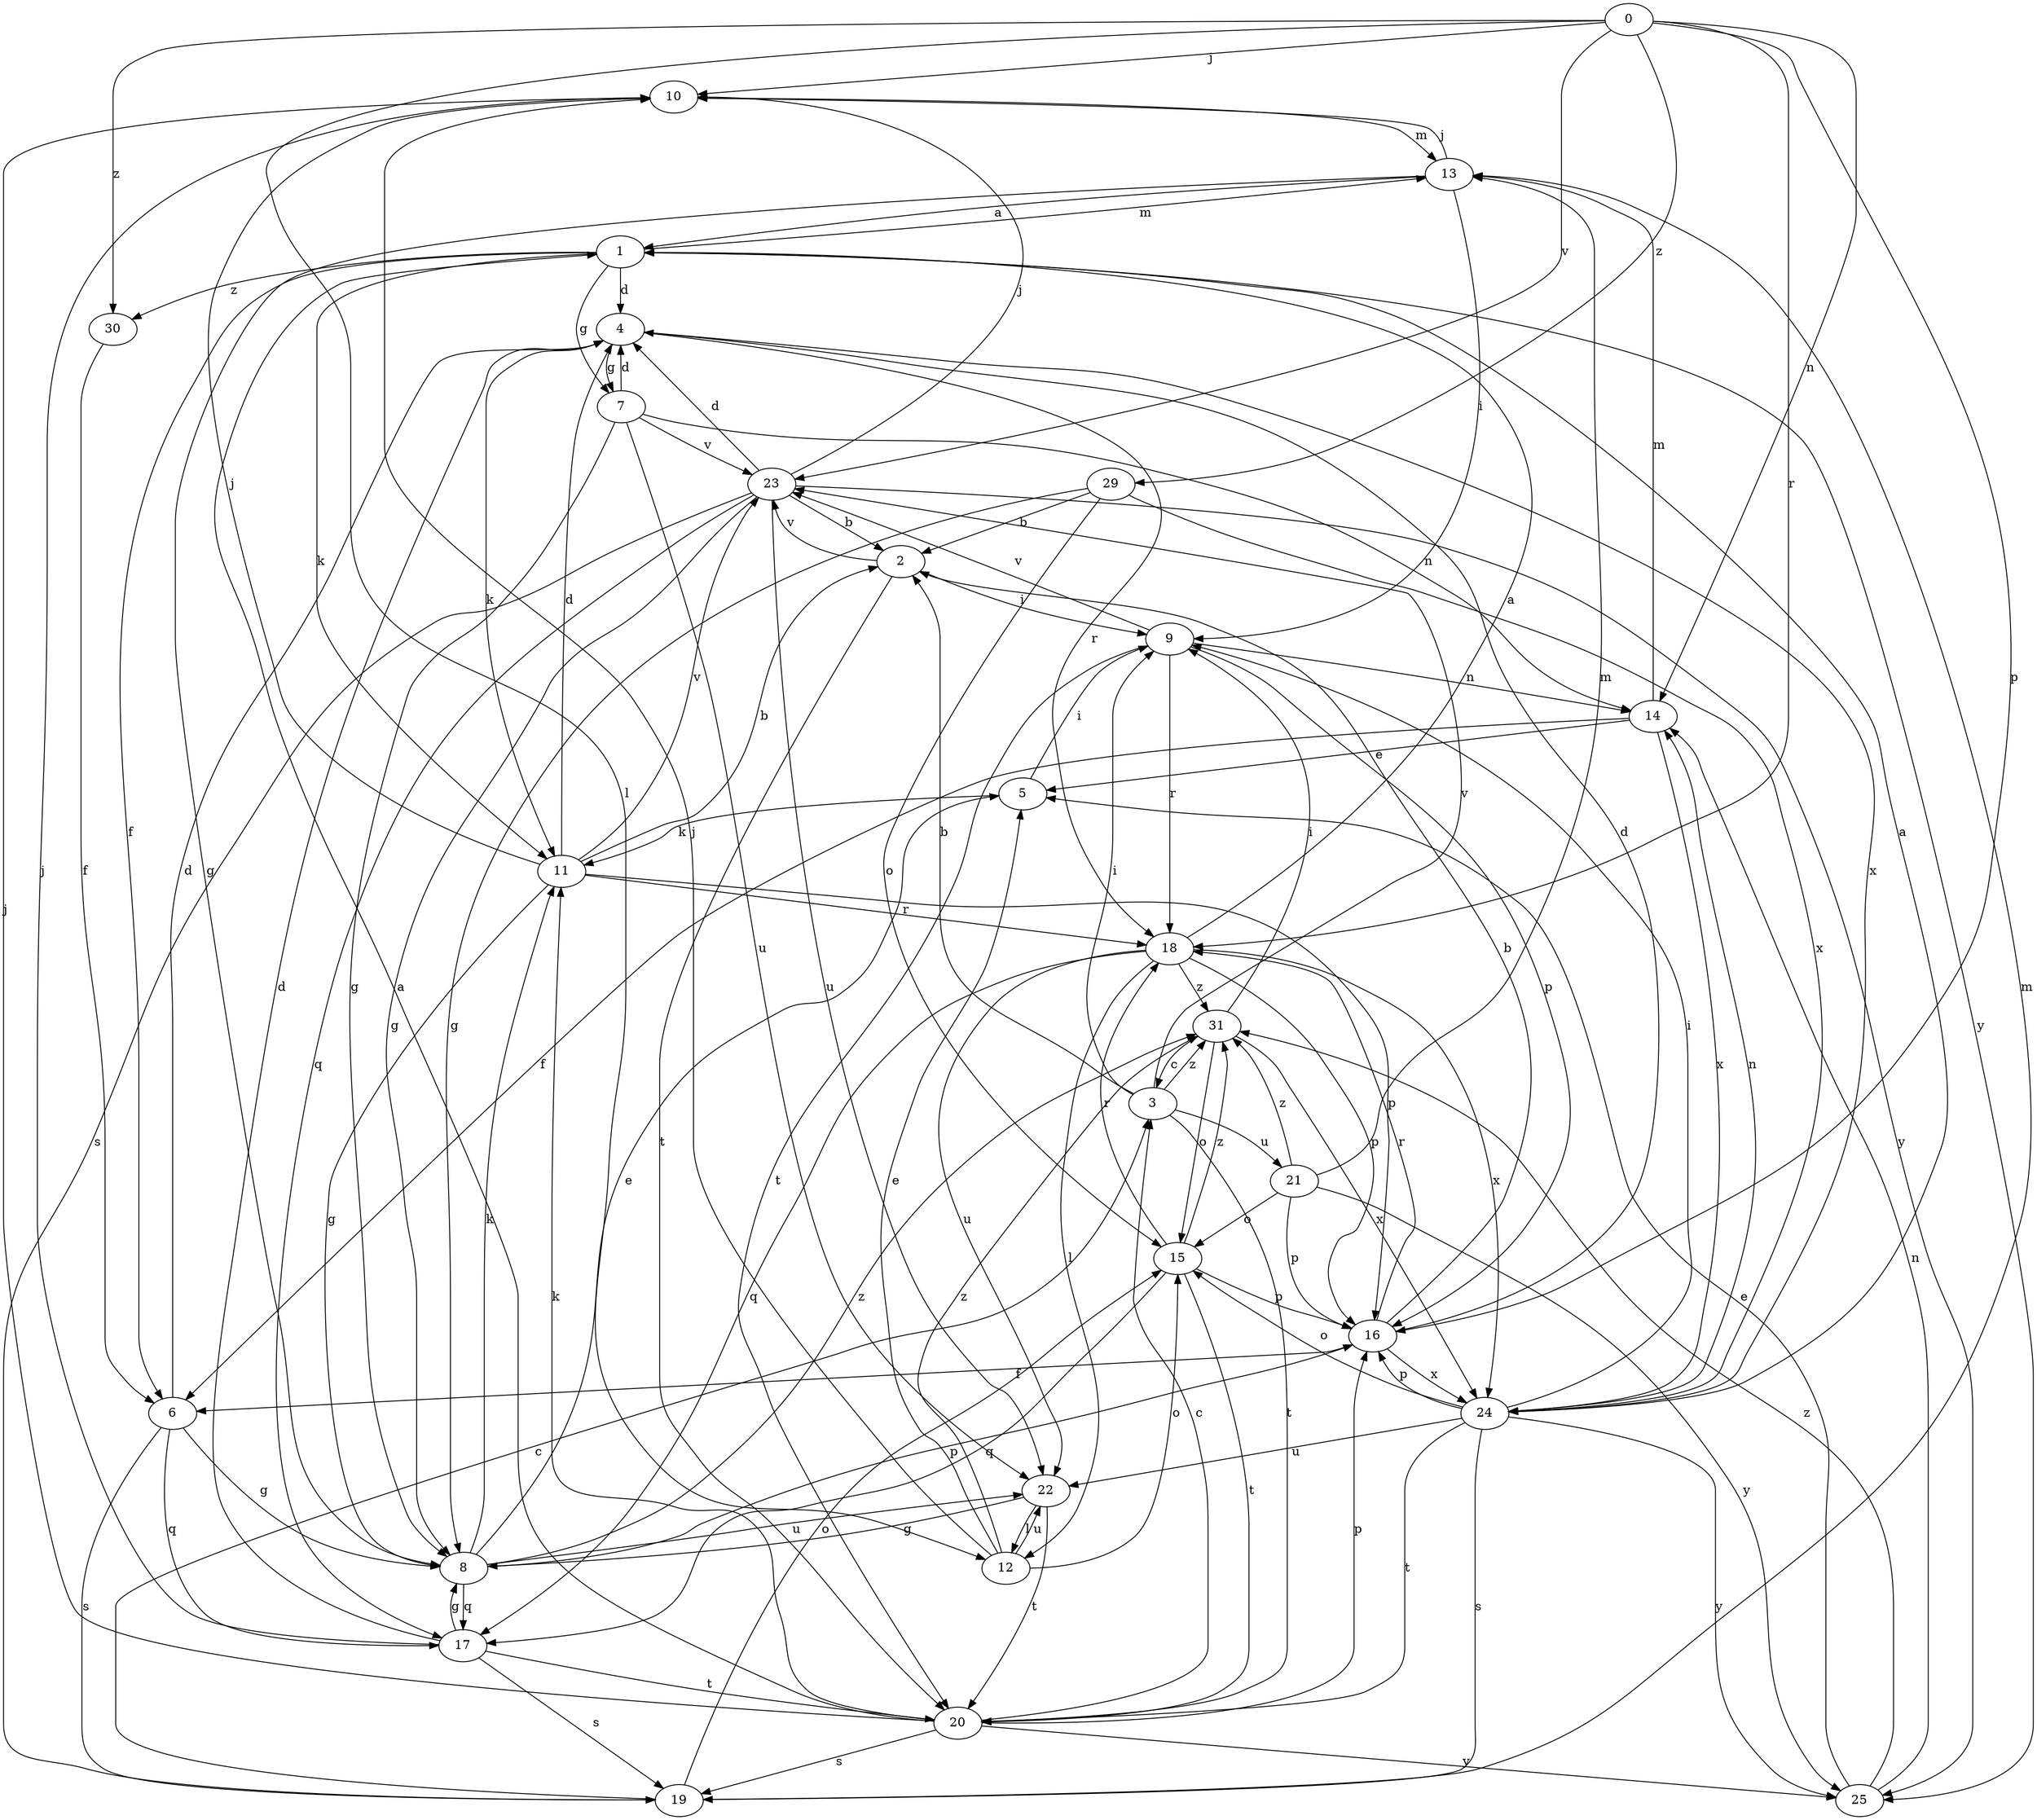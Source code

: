 strict digraph  {
0;
1;
2;
3;
4;
5;
6;
7;
8;
9;
10;
11;
12;
13;
14;
15;
16;
17;
18;
19;
20;
21;
22;
23;
24;
25;
29;
30;
31;
0 -> 10  [label=j];
0 -> 12  [label=l];
0 -> 14  [label=n];
0 -> 16  [label=p];
0 -> 18  [label=r];
0 -> 23  [label=v];
0 -> 29  [label=z];
0 -> 30  [label=z];
1 -> 4  [label=d];
1 -> 6  [label=f];
1 -> 7  [label=g];
1 -> 11  [label=k];
1 -> 13  [label=m];
1 -> 25  [label=y];
1 -> 30  [label=z];
2 -> 9  [label=i];
2 -> 20  [label=t];
2 -> 23  [label=v];
3 -> 2  [label=b];
3 -> 9  [label=i];
3 -> 20  [label=t];
3 -> 21  [label=u];
3 -> 23  [label=v];
3 -> 31  [label=z];
4 -> 7  [label=g];
4 -> 11  [label=k];
4 -> 18  [label=r];
4 -> 24  [label=x];
5 -> 9  [label=i];
5 -> 11  [label=k];
6 -> 4  [label=d];
6 -> 8  [label=g];
6 -> 17  [label=q];
6 -> 19  [label=s];
7 -> 4  [label=d];
7 -> 8  [label=g];
7 -> 14  [label=n];
7 -> 22  [label=u];
7 -> 23  [label=v];
8 -> 5  [label=e];
8 -> 11  [label=k];
8 -> 16  [label=p];
8 -> 17  [label=q];
8 -> 22  [label=u];
8 -> 31  [label=z];
9 -> 14  [label=n];
9 -> 16  [label=p];
9 -> 18  [label=r];
9 -> 20  [label=t];
9 -> 23  [label=v];
10 -> 13  [label=m];
11 -> 2  [label=b];
11 -> 4  [label=d];
11 -> 8  [label=g];
11 -> 10  [label=j];
11 -> 16  [label=p];
11 -> 18  [label=r];
11 -> 23  [label=v];
12 -> 5  [label=e];
12 -> 10  [label=j];
12 -> 15  [label=o];
12 -> 22  [label=u];
12 -> 31  [label=z];
13 -> 1  [label=a];
13 -> 8  [label=g];
13 -> 9  [label=i];
13 -> 10  [label=j];
14 -> 5  [label=e];
14 -> 6  [label=f];
14 -> 13  [label=m];
14 -> 24  [label=x];
15 -> 16  [label=p];
15 -> 17  [label=q];
15 -> 18  [label=r];
15 -> 20  [label=t];
15 -> 31  [label=z];
16 -> 2  [label=b];
16 -> 4  [label=d];
16 -> 6  [label=f];
16 -> 18  [label=r];
16 -> 24  [label=x];
17 -> 4  [label=d];
17 -> 8  [label=g];
17 -> 10  [label=j];
17 -> 19  [label=s];
17 -> 20  [label=t];
18 -> 1  [label=a];
18 -> 12  [label=l];
18 -> 16  [label=p];
18 -> 17  [label=q];
18 -> 22  [label=u];
18 -> 24  [label=x];
18 -> 31  [label=z];
19 -> 3  [label=c];
19 -> 13  [label=m];
19 -> 15  [label=o];
20 -> 1  [label=a];
20 -> 3  [label=c];
20 -> 10  [label=j];
20 -> 11  [label=k];
20 -> 16  [label=p];
20 -> 19  [label=s];
20 -> 25  [label=y];
21 -> 13  [label=m];
21 -> 15  [label=o];
21 -> 16  [label=p];
21 -> 25  [label=y];
21 -> 31  [label=z];
22 -> 8  [label=g];
22 -> 12  [label=l];
22 -> 20  [label=t];
23 -> 2  [label=b];
23 -> 4  [label=d];
23 -> 8  [label=g];
23 -> 10  [label=j];
23 -> 17  [label=q];
23 -> 19  [label=s];
23 -> 22  [label=u];
23 -> 25  [label=y];
24 -> 1  [label=a];
24 -> 9  [label=i];
24 -> 14  [label=n];
24 -> 15  [label=o];
24 -> 16  [label=p];
24 -> 19  [label=s];
24 -> 20  [label=t];
24 -> 22  [label=u];
24 -> 25  [label=y];
25 -> 5  [label=e];
25 -> 14  [label=n];
25 -> 31  [label=z];
29 -> 2  [label=b];
29 -> 8  [label=g];
29 -> 15  [label=o];
29 -> 24  [label=x];
30 -> 6  [label=f];
31 -> 3  [label=c];
31 -> 9  [label=i];
31 -> 15  [label=o];
31 -> 24  [label=x];
}

